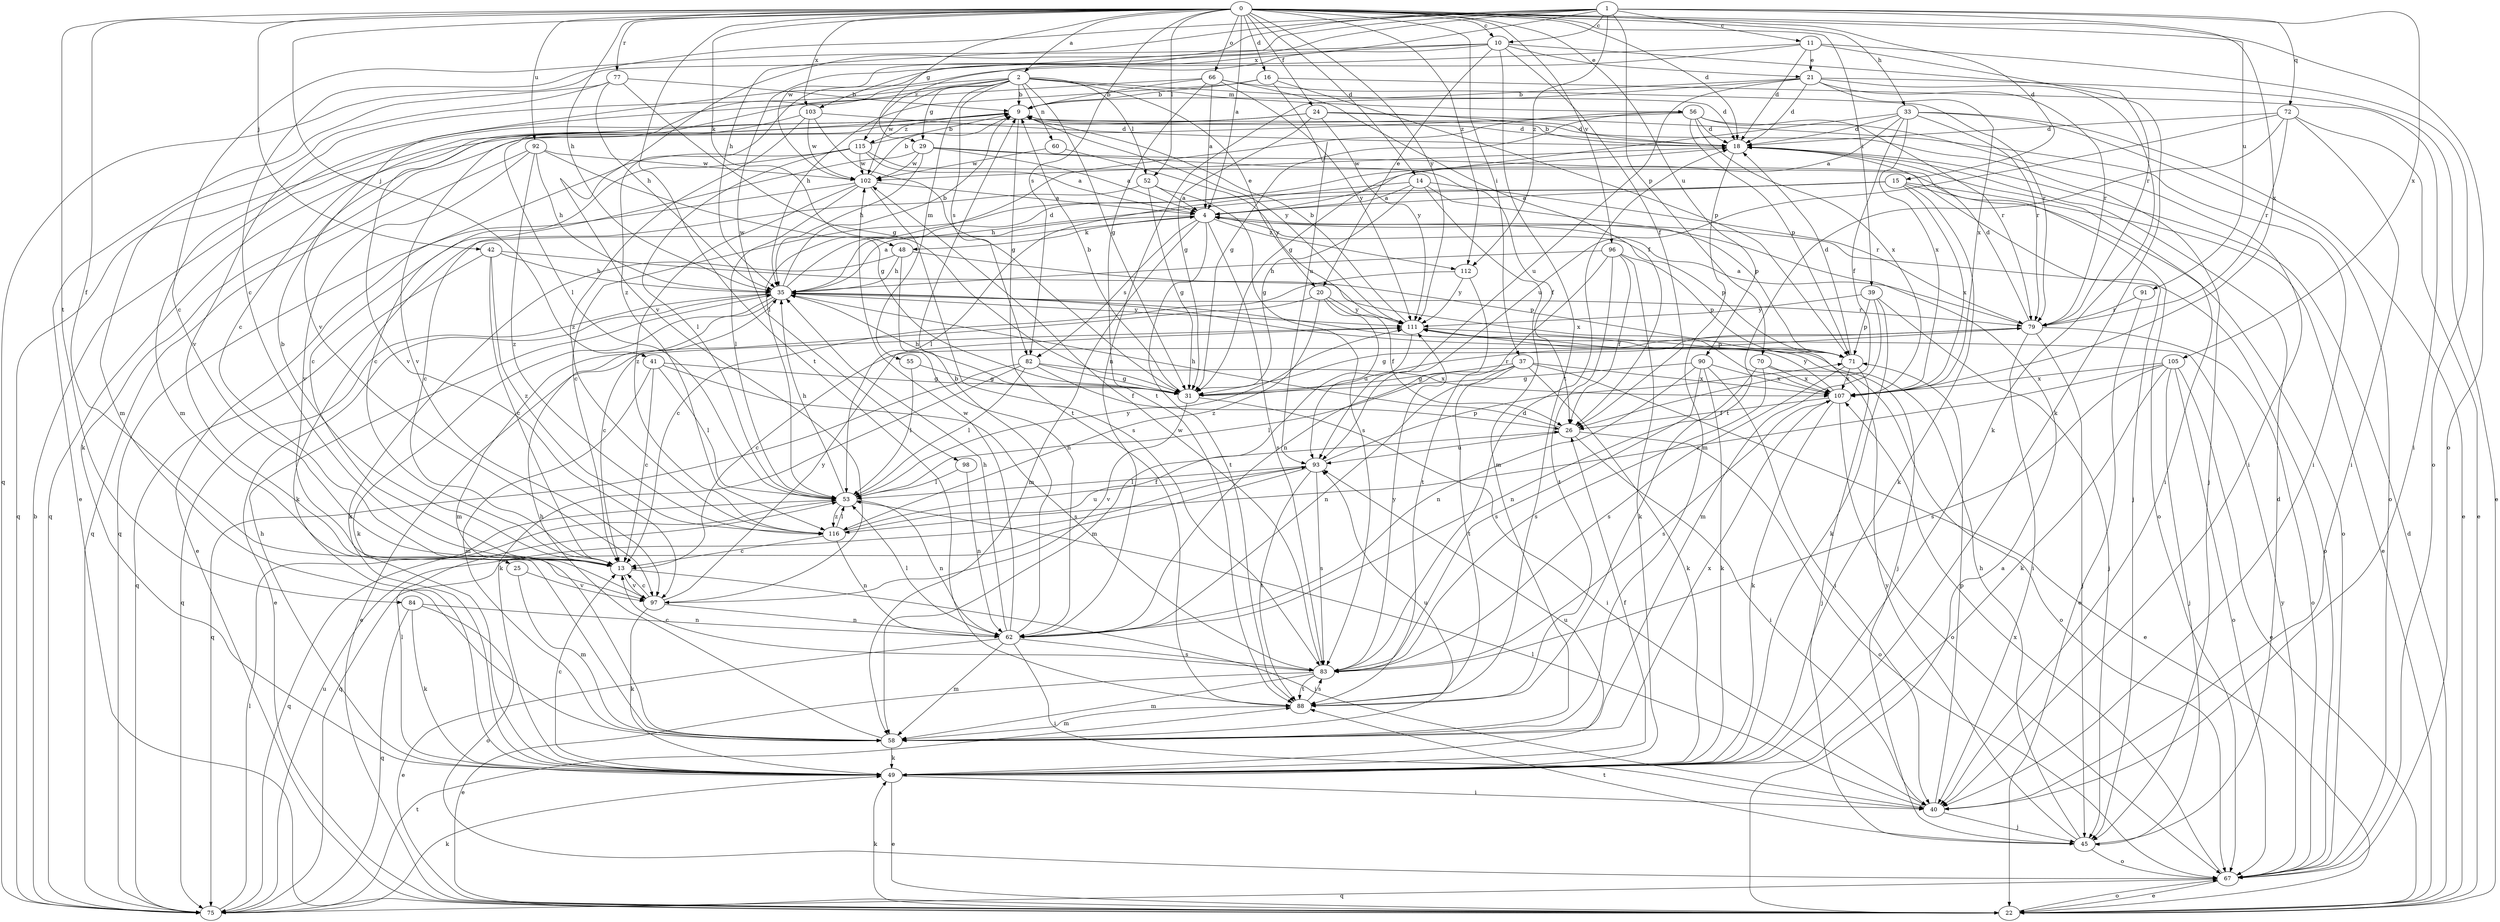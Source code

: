 strict digraph  {
0;
1;
2;
4;
9;
10;
11;
13;
14;
15;
16;
18;
20;
21;
22;
24;
25;
26;
29;
31;
33;
35;
37;
39;
40;
41;
42;
45;
48;
49;
52;
53;
55;
56;
58;
60;
62;
66;
67;
70;
71;
72;
75;
77;
79;
82;
83;
84;
88;
90;
91;
92;
93;
96;
97;
98;
102;
103;
105;
107;
111;
112;
115;
116;
0 -> 2  [label=a];
0 -> 4  [label=a];
0 -> 10  [label=c];
0 -> 14  [label=d];
0 -> 15  [label=d];
0 -> 16  [label=d];
0 -> 18  [label=d];
0 -> 24  [label=f];
0 -> 25  [label=f];
0 -> 29  [label=g];
0 -> 33  [label=h];
0 -> 35  [label=h];
0 -> 37  [label=i];
0 -> 39  [label=i];
0 -> 41  [label=j];
0 -> 42  [label=j];
0 -> 48  [label=k];
0 -> 52  [label=l];
0 -> 66  [label=o];
0 -> 67  [label=o];
0 -> 77  [label=r];
0 -> 82  [label=s];
0 -> 84  [label=t];
0 -> 88  [label=t];
0 -> 90  [label=u];
0 -> 91  [label=u];
0 -> 92  [label=u];
0 -> 96  [label=v];
0 -> 103  [label=x];
0 -> 111  [label=y];
0 -> 112  [label=z];
1 -> 10  [label=c];
1 -> 11  [label=c];
1 -> 13  [label=c];
1 -> 35  [label=h];
1 -> 70  [label=p];
1 -> 72  [label=q];
1 -> 97  [label=v];
1 -> 98  [label=w];
1 -> 102  [label=w];
1 -> 103  [label=x];
1 -> 105  [label=x];
1 -> 107  [label=x];
1 -> 112  [label=z];
2 -> 9  [label=b];
2 -> 13  [label=c];
2 -> 18  [label=d];
2 -> 20  [label=e];
2 -> 29  [label=g];
2 -> 31  [label=g];
2 -> 52  [label=l];
2 -> 53  [label=l];
2 -> 55  [label=m];
2 -> 56  [label=m];
2 -> 60  [label=n];
2 -> 82  [label=s];
2 -> 97  [label=v];
2 -> 102  [label=w];
4 -> 48  [label=k];
4 -> 49  [label=k];
4 -> 58  [label=m];
4 -> 67  [label=o];
4 -> 71  [label=p];
4 -> 82  [label=s];
4 -> 83  [label=s];
4 -> 88  [label=t];
4 -> 112  [label=z];
9 -> 18  [label=d];
9 -> 45  [label=j];
9 -> 75  [label=q];
9 -> 88  [label=t];
9 -> 111  [label=y];
9 -> 115  [label=z];
10 -> 13  [label=c];
10 -> 20  [label=e];
10 -> 21  [label=e];
10 -> 26  [label=f];
10 -> 79  [label=r];
10 -> 88  [label=t];
10 -> 97  [label=v];
10 -> 115  [label=z];
11 -> 18  [label=d];
11 -> 21  [label=e];
11 -> 49  [label=k];
11 -> 67  [label=o];
11 -> 75  [label=q];
11 -> 116  [label=z];
13 -> 9  [label=b];
13 -> 40  [label=i];
13 -> 97  [label=v];
14 -> 4  [label=a];
14 -> 31  [label=g];
14 -> 53  [label=l];
14 -> 58  [label=m];
14 -> 71  [label=p];
14 -> 79  [label=r];
15 -> 4  [label=a];
15 -> 13  [label=c];
15 -> 22  [label=e];
15 -> 35  [label=h];
15 -> 49  [label=k];
15 -> 67  [label=o];
15 -> 107  [label=x];
16 -> 9  [label=b];
16 -> 35  [label=h];
16 -> 40  [label=i];
16 -> 71  [label=p];
16 -> 93  [label=u];
18 -> 9  [label=b];
18 -> 40  [label=i];
18 -> 58  [label=m];
18 -> 102  [label=w];
20 -> 13  [label=c];
20 -> 26  [label=f];
20 -> 93  [label=u];
20 -> 111  [label=y];
20 -> 116  [label=z];
21 -> 9  [label=b];
21 -> 18  [label=d];
21 -> 22  [label=e];
21 -> 49  [label=k];
21 -> 62  [label=n];
21 -> 79  [label=r];
21 -> 93  [label=u];
21 -> 107  [label=x];
22 -> 4  [label=a];
22 -> 18  [label=d];
22 -> 49  [label=k];
22 -> 67  [label=o];
24 -> 18  [label=d];
24 -> 31  [label=g];
24 -> 40  [label=i];
24 -> 75  [label=q];
24 -> 97  [label=v];
24 -> 111  [label=y];
25 -> 58  [label=m];
25 -> 97  [label=v];
26 -> 35  [label=h];
26 -> 40  [label=i];
26 -> 67  [label=o];
26 -> 93  [label=u];
29 -> 4  [label=a];
29 -> 13  [label=c];
29 -> 26  [label=f];
29 -> 35  [label=h];
29 -> 67  [label=o];
29 -> 102  [label=w];
31 -> 9  [label=b];
31 -> 35  [label=h];
31 -> 40  [label=i];
31 -> 79  [label=r];
31 -> 97  [label=v];
33 -> 4  [label=a];
33 -> 18  [label=d];
33 -> 22  [label=e];
33 -> 26  [label=f];
33 -> 31  [label=g];
33 -> 67  [label=o];
33 -> 79  [label=r];
33 -> 107  [label=x];
35 -> 4  [label=a];
35 -> 9  [label=b];
35 -> 18  [label=d];
35 -> 22  [label=e];
35 -> 45  [label=j];
35 -> 49  [label=k];
35 -> 58  [label=m];
35 -> 75  [label=q];
35 -> 79  [label=r];
35 -> 111  [label=y];
37 -> 22  [label=e];
37 -> 31  [label=g];
37 -> 49  [label=k];
37 -> 53  [label=l];
37 -> 62  [label=n];
37 -> 88  [label=t];
37 -> 107  [label=x];
39 -> 45  [label=j];
39 -> 49  [label=k];
39 -> 58  [label=m];
39 -> 71  [label=p];
39 -> 111  [label=y];
40 -> 45  [label=j];
40 -> 53  [label=l];
40 -> 71  [label=p];
41 -> 13  [label=c];
41 -> 31  [label=g];
41 -> 53  [label=l];
41 -> 58  [label=m];
41 -> 83  [label=s];
42 -> 13  [label=c];
42 -> 35  [label=h];
42 -> 75  [label=q];
42 -> 107  [label=x];
42 -> 116  [label=z];
45 -> 18  [label=d];
45 -> 35  [label=h];
45 -> 67  [label=o];
45 -> 88  [label=t];
45 -> 111  [label=y];
48 -> 35  [label=h];
48 -> 49  [label=k];
48 -> 62  [label=n];
48 -> 71  [label=p];
49 -> 13  [label=c];
49 -> 22  [label=e];
49 -> 26  [label=f];
49 -> 35  [label=h];
49 -> 40  [label=i];
49 -> 53  [label=l];
49 -> 93  [label=u];
52 -> 4  [label=a];
52 -> 13  [label=c];
52 -> 31  [label=g];
52 -> 83  [label=s];
53 -> 35  [label=h];
53 -> 62  [label=n];
53 -> 75  [label=q];
53 -> 111  [label=y];
53 -> 116  [label=z];
55 -> 31  [label=g];
55 -> 53  [label=l];
56 -> 18  [label=d];
56 -> 31  [label=g];
56 -> 40  [label=i];
56 -> 49  [label=k];
56 -> 53  [label=l];
56 -> 71  [label=p];
56 -> 79  [label=r];
56 -> 107  [label=x];
58 -> 35  [label=h];
58 -> 49  [label=k];
58 -> 93  [label=u];
58 -> 107  [label=x];
60 -> 102  [label=w];
60 -> 111  [label=y];
62 -> 9  [label=b];
62 -> 22  [label=e];
62 -> 35  [label=h];
62 -> 40  [label=i];
62 -> 53  [label=l];
62 -> 58  [label=m];
62 -> 83  [label=s];
62 -> 102  [label=w];
66 -> 4  [label=a];
66 -> 9  [label=b];
66 -> 26  [label=f];
66 -> 58  [label=m];
66 -> 79  [label=r];
66 -> 88  [label=t];
66 -> 111  [label=y];
67 -> 22  [label=e];
67 -> 75  [label=q];
67 -> 107  [label=x];
67 -> 111  [label=y];
70 -> 62  [label=n];
70 -> 67  [label=o];
70 -> 83  [label=s];
70 -> 107  [label=x];
71 -> 18  [label=d];
71 -> 45  [label=j];
71 -> 83  [label=s];
71 -> 107  [label=x];
72 -> 18  [label=d];
72 -> 22  [label=e];
72 -> 40  [label=i];
72 -> 79  [label=r];
72 -> 88  [label=t];
72 -> 93  [label=u];
75 -> 9  [label=b];
75 -> 49  [label=k];
75 -> 53  [label=l];
75 -> 88  [label=t];
75 -> 93  [label=u];
77 -> 9  [label=b];
77 -> 22  [label=e];
77 -> 31  [label=g];
77 -> 35  [label=h];
77 -> 58  [label=m];
79 -> 4  [label=a];
79 -> 13  [label=c];
79 -> 18  [label=d];
79 -> 31  [label=g];
79 -> 40  [label=i];
79 -> 45  [label=j];
79 -> 67  [label=o];
82 -> 26  [label=f];
82 -> 31  [label=g];
82 -> 49  [label=k];
82 -> 53  [label=l];
82 -> 75  [label=q];
82 -> 107  [label=x];
83 -> 13  [label=c];
83 -> 18  [label=d];
83 -> 22  [label=e];
83 -> 58  [label=m];
83 -> 88  [label=t];
83 -> 102  [label=w];
83 -> 111  [label=y];
84 -> 49  [label=k];
84 -> 62  [label=n];
84 -> 67  [label=o];
84 -> 75  [label=q];
88 -> 58  [label=m];
88 -> 83  [label=s];
90 -> 31  [label=g];
90 -> 40  [label=i];
90 -> 49  [label=k];
90 -> 62  [label=n];
90 -> 83  [label=s];
90 -> 107  [label=x];
91 -> 22  [label=e];
91 -> 79  [label=r];
92 -> 31  [label=g];
92 -> 35  [label=h];
92 -> 75  [label=q];
92 -> 97  [label=v];
92 -> 102  [label=w];
92 -> 116  [label=z];
93 -> 53  [label=l];
93 -> 71  [label=p];
93 -> 75  [label=q];
93 -> 83  [label=s];
93 -> 88  [label=t];
96 -> 26  [label=f];
96 -> 35  [label=h];
96 -> 49  [label=k];
96 -> 62  [label=n];
96 -> 71  [label=p];
96 -> 88  [label=t];
97 -> 13  [label=c];
97 -> 49  [label=k];
97 -> 62  [label=n];
97 -> 111  [label=y];
98 -> 53  [label=l];
98 -> 62  [label=n];
102 -> 4  [label=a];
102 -> 9  [label=b];
102 -> 22  [label=e];
102 -> 53  [label=l];
102 -> 83  [label=s];
102 -> 116  [label=z];
103 -> 18  [label=d];
103 -> 31  [label=g];
103 -> 97  [label=v];
103 -> 102  [label=w];
103 -> 116  [label=z];
105 -> 22  [label=e];
105 -> 45  [label=j];
105 -> 49  [label=k];
105 -> 67  [label=o];
105 -> 83  [label=s];
105 -> 107  [label=x];
105 -> 116  [label=z];
107 -> 26  [label=f];
107 -> 49  [label=k];
107 -> 67  [label=o];
107 -> 83  [label=s];
107 -> 111  [label=y];
111 -> 9  [label=b];
111 -> 22  [label=e];
111 -> 58  [label=m];
111 -> 71  [label=p];
112 -> 13  [label=c];
112 -> 88  [label=t];
112 -> 111  [label=y];
115 -> 4  [label=a];
115 -> 9  [label=b];
115 -> 13  [label=c];
115 -> 45  [label=j];
115 -> 53  [label=l];
115 -> 75  [label=q];
115 -> 102  [label=w];
116 -> 13  [label=c];
116 -> 26  [label=f];
116 -> 53  [label=l];
116 -> 62  [label=n];
116 -> 93  [label=u];
}

